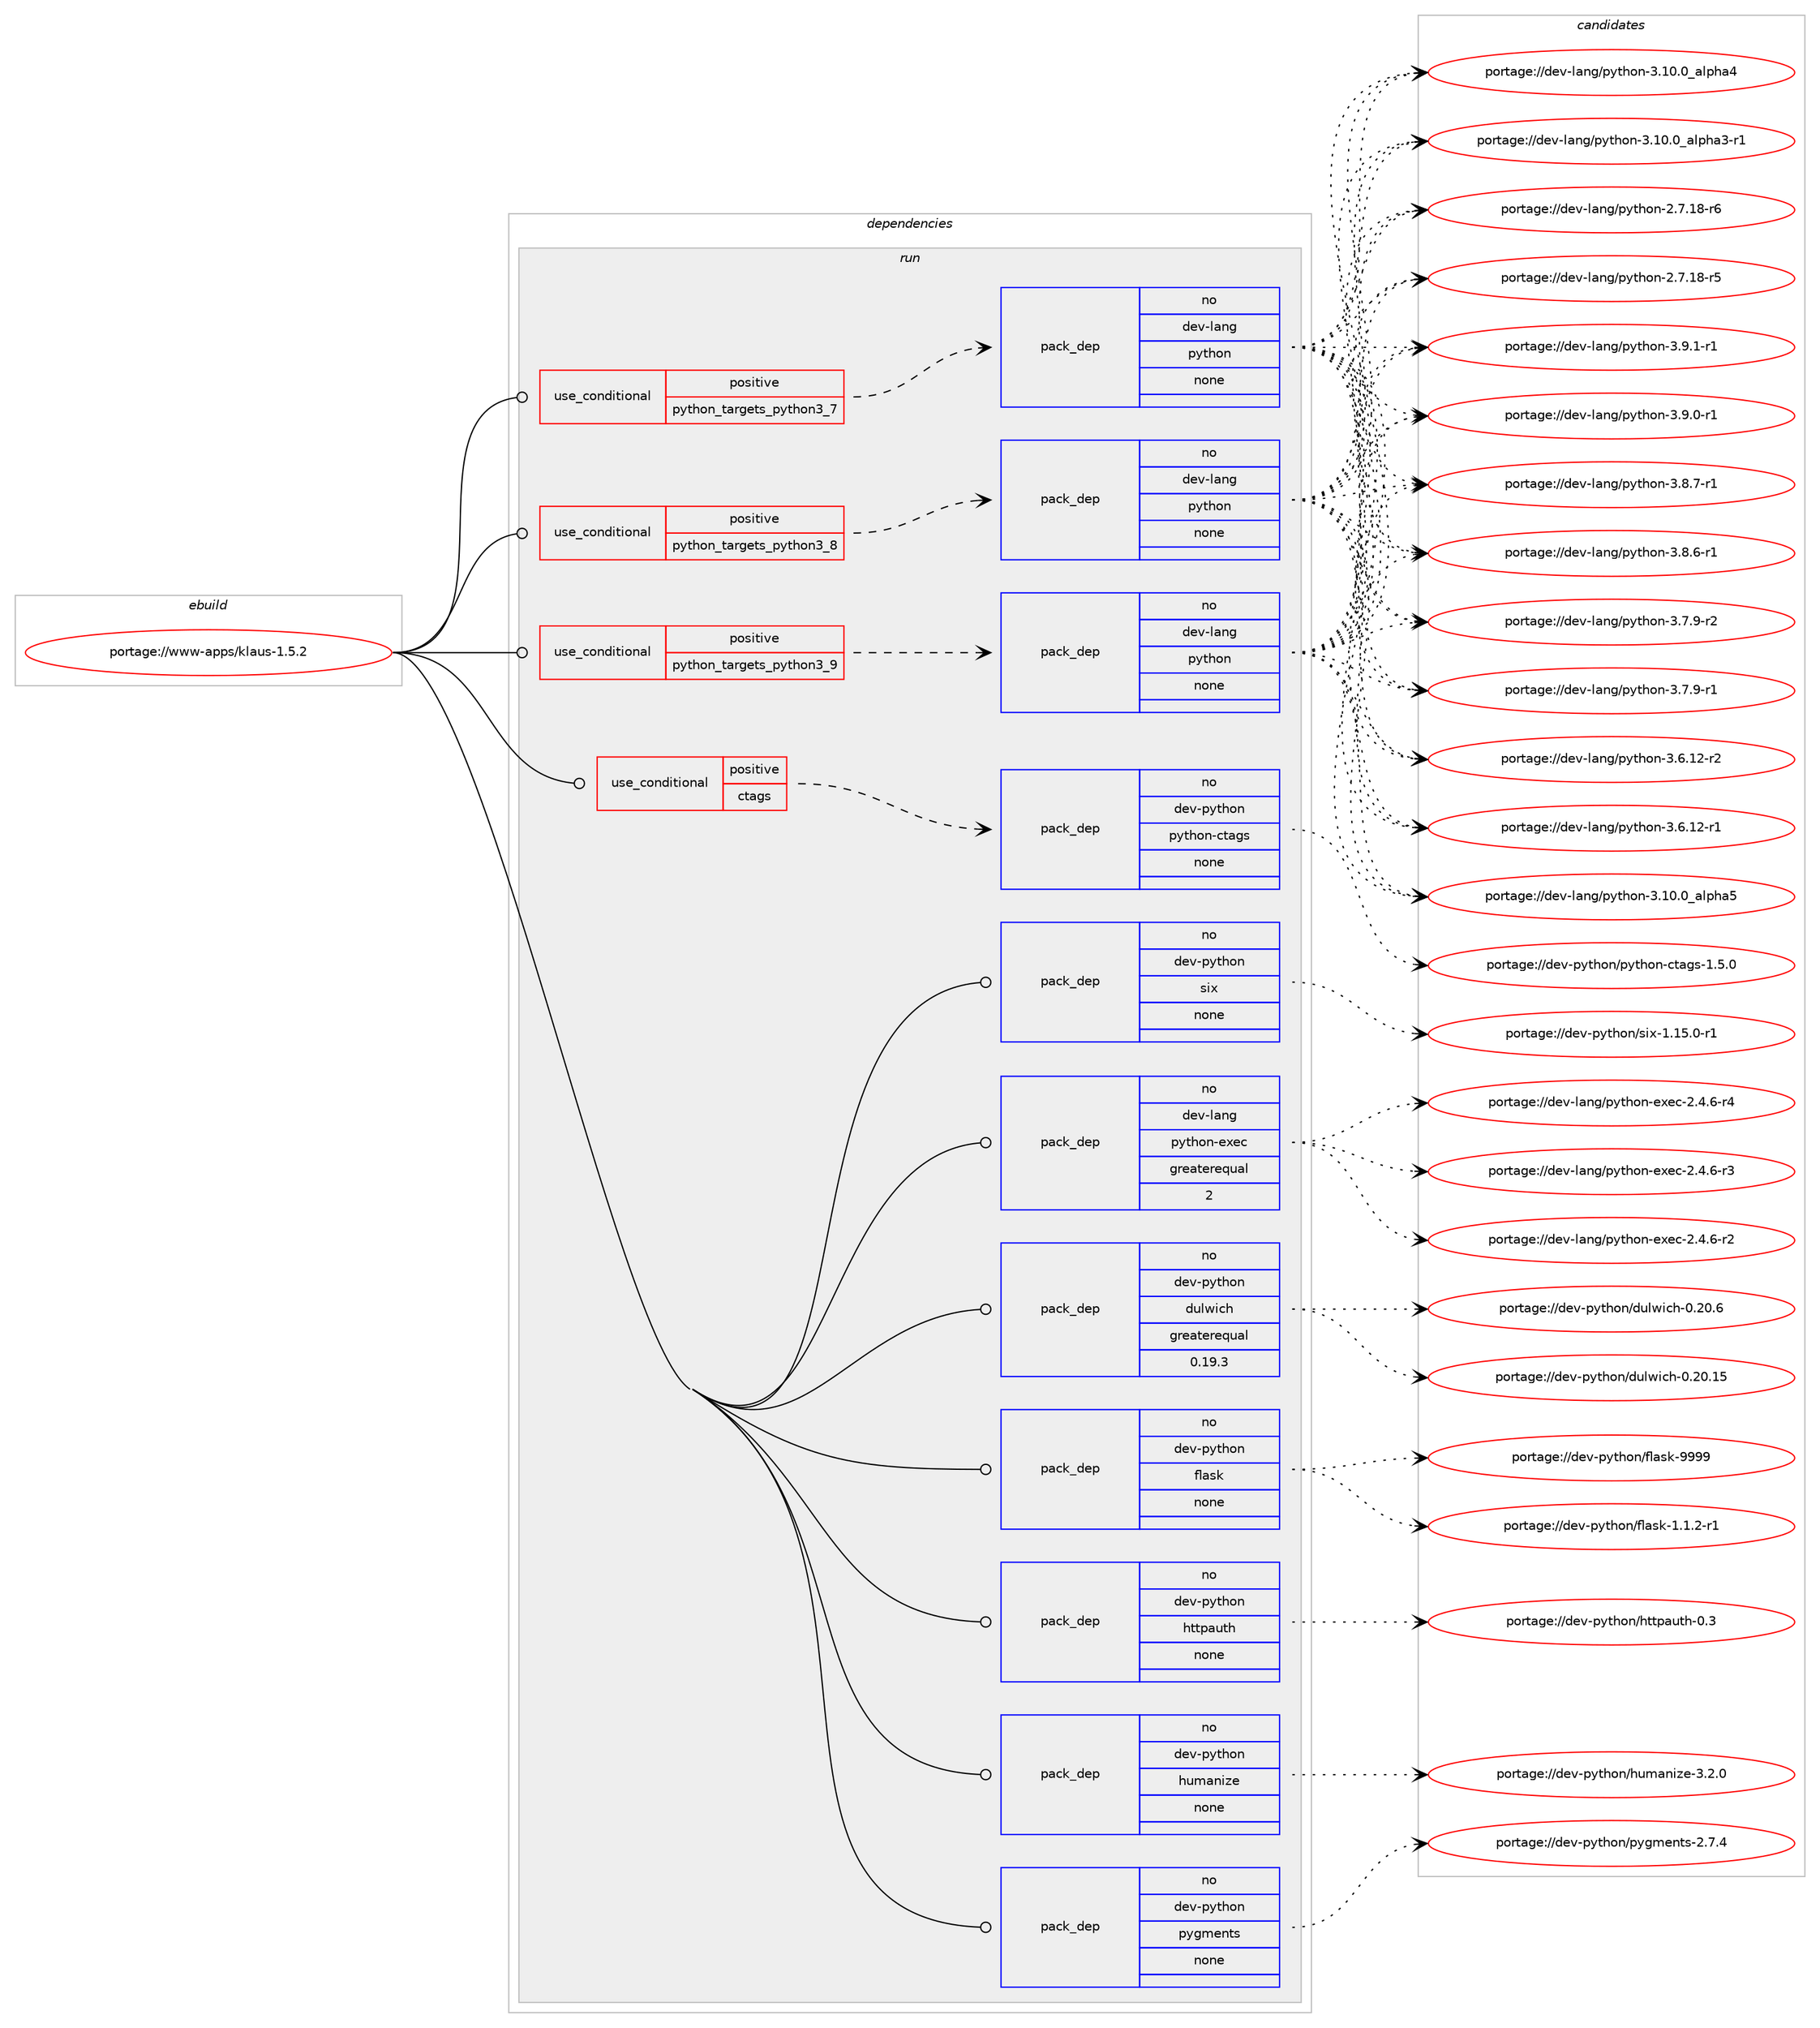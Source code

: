 digraph prolog {

# *************
# Graph options
# *************

newrank=true;
concentrate=true;
compound=true;
graph [rankdir=LR,fontname=Helvetica,fontsize=10,ranksep=1.5];#, ranksep=2.5, nodesep=0.2];
edge  [arrowhead=vee];
node  [fontname=Helvetica,fontsize=10];

# **********
# The ebuild
# **********

subgraph cluster_leftcol {
color=gray;
rank=same;
label=<<i>ebuild</i>>;
id [label="portage://www-apps/klaus-1.5.2", color=red, width=4, href="../www-apps/klaus-1.5.2.svg"];
}

# ****************
# The dependencies
# ****************

subgraph cluster_midcol {
color=gray;
label=<<i>dependencies</i>>;
subgraph cluster_compile {
fillcolor="#eeeeee";
style=filled;
label=<<i>compile</i>>;
}
subgraph cluster_compileandrun {
fillcolor="#eeeeee";
style=filled;
label=<<i>compile and run</i>>;
}
subgraph cluster_run {
fillcolor="#eeeeee";
style=filled;
label=<<i>run</i>>;
subgraph cond1081 {
dependency4799 [label=<<TABLE BORDER="0" CELLBORDER="1" CELLSPACING="0" CELLPADDING="4"><TR><TD ROWSPAN="3" CELLPADDING="10">use_conditional</TD></TR><TR><TD>positive</TD></TR><TR><TD>ctags</TD></TR></TABLE>>, shape=none, color=red];
subgraph pack3670 {
dependency4800 [label=<<TABLE BORDER="0" CELLBORDER="1" CELLSPACING="0" CELLPADDING="4" WIDTH="220"><TR><TD ROWSPAN="6" CELLPADDING="30">pack_dep</TD></TR><TR><TD WIDTH="110">no</TD></TR><TR><TD>dev-python</TD></TR><TR><TD>python-ctags</TD></TR><TR><TD>none</TD></TR><TR><TD></TD></TR></TABLE>>, shape=none, color=blue];
}
dependency4799:e -> dependency4800:w [weight=20,style="dashed",arrowhead="vee"];
}
id:e -> dependency4799:w [weight=20,style="solid",arrowhead="odot"];
subgraph cond1082 {
dependency4801 [label=<<TABLE BORDER="0" CELLBORDER="1" CELLSPACING="0" CELLPADDING="4"><TR><TD ROWSPAN="3" CELLPADDING="10">use_conditional</TD></TR><TR><TD>positive</TD></TR><TR><TD>python_targets_python3_7</TD></TR></TABLE>>, shape=none, color=red];
subgraph pack3671 {
dependency4802 [label=<<TABLE BORDER="0" CELLBORDER="1" CELLSPACING="0" CELLPADDING="4" WIDTH="220"><TR><TD ROWSPAN="6" CELLPADDING="30">pack_dep</TD></TR><TR><TD WIDTH="110">no</TD></TR><TR><TD>dev-lang</TD></TR><TR><TD>python</TD></TR><TR><TD>none</TD></TR><TR><TD></TD></TR></TABLE>>, shape=none, color=blue];
}
dependency4801:e -> dependency4802:w [weight=20,style="dashed",arrowhead="vee"];
}
id:e -> dependency4801:w [weight=20,style="solid",arrowhead="odot"];
subgraph cond1083 {
dependency4803 [label=<<TABLE BORDER="0" CELLBORDER="1" CELLSPACING="0" CELLPADDING="4"><TR><TD ROWSPAN="3" CELLPADDING="10">use_conditional</TD></TR><TR><TD>positive</TD></TR><TR><TD>python_targets_python3_8</TD></TR></TABLE>>, shape=none, color=red];
subgraph pack3672 {
dependency4804 [label=<<TABLE BORDER="0" CELLBORDER="1" CELLSPACING="0" CELLPADDING="4" WIDTH="220"><TR><TD ROWSPAN="6" CELLPADDING="30">pack_dep</TD></TR><TR><TD WIDTH="110">no</TD></TR><TR><TD>dev-lang</TD></TR><TR><TD>python</TD></TR><TR><TD>none</TD></TR><TR><TD></TD></TR></TABLE>>, shape=none, color=blue];
}
dependency4803:e -> dependency4804:w [weight=20,style="dashed",arrowhead="vee"];
}
id:e -> dependency4803:w [weight=20,style="solid",arrowhead="odot"];
subgraph cond1084 {
dependency4805 [label=<<TABLE BORDER="0" CELLBORDER="1" CELLSPACING="0" CELLPADDING="4"><TR><TD ROWSPAN="3" CELLPADDING="10">use_conditional</TD></TR><TR><TD>positive</TD></TR><TR><TD>python_targets_python3_9</TD></TR></TABLE>>, shape=none, color=red];
subgraph pack3673 {
dependency4806 [label=<<TABLE BORDER="0" CELLBORDER="1" CELLSPACING="0" CELLPADDING="4" WIDTH="220"><TR><TD ROWSPAN="6" CELLPADDING="30">pack_dep</TD></TR><TR><TD WIDTH="110">no</TD></TR><TR><TD>dev-lang</TD></TR><TR><TD>python</TD></TR><TR><TD>none</TD></TR><TR><TD></TD></TR></TABLE>>, shape=none, color=blue];
}
dependency4805:e -> dependency4806:w [weight=20,style="dashed",arrowhead="vee"];
}
id:e -> dependency4805:w [weight=20,style="solid",arrowhead="odot"];
subgraph pack3674 {
dependency4807 [label=<<TABLE BORDER="0" CELLBORDER="1" CELLSPACING="0" CELLPADDING="4" WIDTH="220"><TR><TD ROWSPAN="6" CELLPADDING="30">pack_dep</TD></TR><TR><TD WIDTH="110">no</TD></TR><TR><TD>dev-lang</TD></TR><TR><TD>python-exec</TD></TR><TR><TD>greaterequal</TD></TR><TR><TD>2</TD></TR></TABLE>>, shape=none, color=blue];
}
id:e -> dependency4807:w [weight=20,style="solid",arrowhead="odot"];
subgraph pack3675 {
dependency4808 [label=<<TABLE BORDER="0" CELLBORDER="1" CELLSPACING="0" CELLPADDING="4" WIDTH="220"><TR><TD ROWSPAN="6" CELLPADDING="30">pack_dep</TD></TR><TR><TD WIDTH="110">no</TD></TR><TR><TD>dev-python</TD></TR><TR><TD>dulwich</TD></TR><TR><TD>greaterequal</TD></TR><TR><TD>0.19.3</TD></TR></TABLE>>, shape=none, color=blue];
}
id:e -> dependency4808:w [weight=20,style="solid",arrowhead="odot"];
subgraph pack3676 {
dependency4809 [label=<<TABLE BORDER="0" CELLBORDER="1" CELLSPACING="0" CELLPADDING="4" WIDTH="220"><TR><TD ROWSPAN="6" CELLPADDING="30">pack_dep</TD></TR><TR><TD WIDTH="110">no</TD></TR><TR><TD>dev-python</TD></TR><TR><TD>flask</TD></TR><TR><TD>none</TD></TR><TR><TD></TD></TR></TABLE>>, shape=none, color=blue];
}
id:e -> dependency4809:w [weight=20,style="solid",arrowhead="odot"];
subgraph pack3677 {
dependency4810 [label=<<TABLE BORDER="0" CELLBORDER="1" CELLSPACING="0" CELLPADDING="4" WIDTH="220"><TR><TD ROWSPAN="6" CELLPADDING="30">pack_dep</TD></TR><TR><TD WIDTH="110">no</TD></TR><TR><TD>dev-python</TD></TR><TR><TD>httpauth</TD></TR><TR><TD>none</TD></TR><TR><TD></TD></TR></TABLE>>, shape=none, color=blue];
}
id:e -> dependency4810:w [weight=20,style="solid",arrowhead="odot"];
subgraph pack3678 {
dependency4811 [label=<<TABLE BORDER="0" CELLBORDER="1" CELLSPACING="0" CELLPADDING="4" WIDTH="220"><TR><TD ROWSPAN="6" CELLPADDING="30">pack_dep</TD></TR><TR><TD WIDTH="110">no</TD></TR><TR><TD>dev-python</TD></TR><TR><TD>humanize</TD></TR><TR><TD>none</TD></TR><TR><TD></TD></TR></TABLE>>, shape=none, color=blue];
}
id:e -> dependency4811:w [weight=20,style="solid",arrowhead="odot"];
subgraph pack3679 {
dependency4812 [label=<<TABLE BORDER="0" CELLBORDER="1" CELLSPACING="0" CELLPADDING="4" WIDTH="220"><TR><TD ROWSPAN="6" CELLPADDING="30">pack_dep</TD></TR><TR><TD WIDTH="110">no</TD></TR><TR><TD>dev-python</TD></TR><TR><TD>pygments</TD></TR><TR><TD>none</TD></TR><TR><TD></TD></TR></TABLE>>, shape=none, color=blue];
}
id:e -> dependency4812:w [weight=20,style="solid",arrowhead="odot"];
subgraph pack3680 {
dependency4813 [label=<<TABLE BORDER="0" CELLBORDER="1" CELLSPACING="0" CELLPADDING="4" WIDTH="220"><TR><TD ROWSPAN="6" CELLPADDING="30">pack_dep</TD></TR><TR><TD WIDTH="110">no</TD></TR><TR><TD>dev-python</TD></TR><TR><TD>six</TD></TR><TR><TD>none</TD></TR><TR><TD></TD></TR></TABLE>>, shape=none, color=blue];
}
id:e -> dependency4813:w [weight=20,style="solid",arrowhead="odot"];
}
}

# **************
# The candidates
# **************

subgraph cluster_choices {
rank=same;
color=gray;
label=<<i>candidates</i>>;

subgraph choice3670 {
color=black;
nodesep=1;
choice1001011184511212111610411111047112121116104111110459911697103115454946534648 [label="portage://dev-python/python-ctags-1.5.0", color=red, width=4,href="../dev-python/python-ctags-1.5.0.svg"];
dependency4800:e -> choice1001011184511212111610411111047112121116104111110459911697103115454946534648:w [style=dotted,weight="100"];
}
subgraph choice3671 {
color=black;
nodesep=1;
choice1001011184510897110103471121211161041111104551465746494511449 [label="portage://dev-lang/python-3.9.1-r1", color=red, width=4,href="../dev-lang/python-3.9.1-r1.svg"];
choice1001011184510897110103471121211161041111104551465746484511449 [label="portage://dev-lang/python-3.9.0-r1", color=red, width=4,href="../dev-lang/python-3.9.0-r1.svg"];
choice1001011184510897110103471121211161041111104551465646554511449 [label="portage://dev-lang/python-3.8.7-r1", color=red, width=4,href="../dev-lang/python-3.8.7-r1.svg"];
choice1001011184510897110103471121211161041111104551465646544511449 [label="portage://dev-lang/python-3.8.6-r1", color=red, width=4,href="../dev-lang/python-3.8.6-r1.svg"];
choice1001011184510897110103471121211161041111104551465546574511450 [label="portage://dev-lang/python-3.7.9-r2", color=red, width=4,href="../dev-lang/python-3.7.9-r2.svg"];
choice1001011184510897110103471121211161041111104551465546574511449 [label="portage://dev-lang/python-3.7.9-r1", color=red, width=4,href="../dev-lang/python-3.7.9-r1.svg"];
choice100101118451089711010347112121116104111110455146544649504511450 [label="portage://dev-lang/python-3.6.12-r2", color=red, width=4,href="../dev-lang/python-3.6.12-r2.svg"];
choice100101118451089711010347112121116104111110455146544649504511449 [label="portage://dev-lang/python-3.6.12-r1", color=red, width=4,href="../dev-lang/python-3.6.12-r1.svg"];
choice1001011184510897110103471121211161041111104551464948464895971081121049753 [label="portage://dev-lang/python-3.10.0_alpha5", color=red, width=4,href="../dev-lang/python-3.10.0_alpha5.svg"];
choice1001011184510897110103471121211161041111104551464948464895971081121049752 [label="portage://dev-lang/python-3.10.0_alpha4", color=red, width=4,href="../dev-lang/python-3.10.0_alpha4.svg"];
choice10010111845108971101034711212111610411111045514649484648959710811210497514511449 [label="portage://dev-lang/python-3.10.0_alpha3-r1", color=red, width=4,href="../dev-lang/python-3.10.0_alpha3-r1.svg"];
choice100101118451089711010347112121116104111110455046554649564511454 [label="portage://dev-lang/python-2.7.18-r6", color=red, width=4,href="../dev-lang/python-2.7.18-r6.svg"];
choice100101118451089711010347112121116104111110455046554649564511453 [label="portage://dev-lang/python-2.7.18-r5", color=red, width=4,href="../dev-lang/python-2.7.18-r5.svg"];
dependency4802:e -> choice1001011184510897110103471121211161041111104551465746494511449:w [style=dotted,weight="100"];
dependency4802:e -> choice1001011184510897110103471121211161041111104551465746484511449:w [style=dotted,weight="100"];
dependency4802:e -> choice1001011184510897110103471121211161041111104551465646554511449:w [style=dotted,weight="100"];
dependency4802:e -> choice1001011184510897110103471121211161041111104551465646544511449:w [style=dotted,weight="100"];
dependency4802:e -> choice1001011184510897110103471121211161041111104551465546574511450:w [style=dotted,weight="100"];
dependency4802:e -> choice1001011184510897110103471121211161041111104551465546574511449:w [style=dotted,weight="100"];
dependency4802:e -> choice100101118451089711010347112121116104111110455146544649504511450:w [style=dotted,weight="100"];
dependency4802:e -> choice100101118451089711010347112121116104111110455146544649504511449:w [style=dotted,weight="100"];
dependency4802:e -> choice1001011184510897110103471121211161041111104551464948464895971081121049753:w [style=dotted,weight="100"];
dependency4802:e -> choice1001011184510897110103471121211161041111104551464948464895971081121049752:w [style=dotted,weight="100"];
dependency4802:e -> choice10010111845108971101034711212111610411111045514649484648959710811210497514511449:w [style=dotted,weight="100"];
dependency4802:e -> choice100101118451089711010347112121116104111110455046554649564511454:w [style=dotted,weight="100"];
dependency4802:e -> choice100101118451089711010347112121116104111110455046554649564511453:w [style=dotted,weight="100"];
}
subgraph choice3672 {
color=black;
nodesep=1;
choice1001011184510897110103471121211161041111104551465746494511449 [label="portage://dev-lang/python-3.9.1-r1", color=red, width=4,href="../dev-lang/python-3.9.1-r1.svg"];
choice1001011184510897110103471121211161041111104551465746484511449 [label="portage://dev-lang/python-3.9.0-r1", color=red, width=4,href="../dev-lang/python-3.9.0-r1.svg"];
choice1001011184510897110103471121211161041111104551465646554511449 [label="portage://dev-lang/python-3.8.7-r1", color=red, width=4,href="../dev-lang/python-3.8.7-r1.svg"];
choice1001011184510897110103471121211161041111104551465646544511449 [label="portage://dev-lang/python-3.8.6-r1", color=red, width=4,href="../dev-lang/python-3.8.6-r1.svg"];
choice1001011184510897110103471121211161041111104551465546574511450 [label="portage://dev-lang/python-3.7.9-r2", color=red, width=4,href="../dev-lang/python-3.7.9-r2.svg"];
choice1001011184510897110103471121211161041111104551465546574511449 [label="portage://dev-lang/python-3.7.9-r1", color=red, width=4,href="../dev-lang/python-3.7.9-r1.svg"];
choice100101118451089711010347112121116104111110455146544649504511450 [label="portage://dev-lang/python-3.6.12-r2", color=red, width=4,href="../dev-lang/python-3.6.12-r2.svg"];
choice100101118451089711010347112121116104111110455146544649504511449 [label="portage://dev-lang/python-3.6.12-r1", color=red, width=4,href="../dev-lang/python-3.6.12-r1.svg"];
choice1001011184510897110103471121211161041111104551464948464895971081121049753 [label="portage://dev-lang/python-3.10.0_alpha5", color=red, width=4,href="../dev-lang/python-3.10.0_alpha5.svg"];
choice1001011184510897110103471121211161041111104551464948464895971081121049752 [label="portage://dev-lang/python-3.10.0_alpha4", color=red, width=4,href="../dev-lang/python-3.10.0_alpha4.svg"];
choice10010111845108971101034711212111610411111045514649484648959710811210497514511449 [label="portage://dev-lang/python-3.10.0_alpha3-r1", color=red, width=4,href="../dev-lang/python-3.10.0_alpha3-r1.svg"];
choice100101118451089711010347112121116104111110455046554649564511454 [label="portage://dev-lang/python-2.7.18-r6", color=red, width=4,href="../dev-lang/python-2.7.18-r6.svg"];
choice100101118451089711010347112121116104111110455046554649564511453 [label="portage://dev-lang/python-2.7.18-r5", color=red, width=4,href="../dev-lang/python-2.7.18-r5.svg"];
dependency4804:e -> choice1001011184510897110103471121211161041111104551465746494511449:w [style=dotted,weight="100"];
dependency4804:e -> choice1001011184510897110103471121211161041111104551465746484511449:w [style=dotted,weight="100"];
dependency4804:e -> choice1001011184510897110103471121211161041111104551465646554511449:w [style=dotted,weight="100"];
dependency4804:e -> choice1001011184510897110103471121211161041111104551465646544511449:w [style=dotted,weight="100"];
dependency4804:e -> choice1001011184510897110103471121211161041111104551465546574511450:w [style=dotted,weight="100"];
dependency4804:e -> choice1001011184510897110103471121211161041111104551465546574511449:w [style=dotted,weight="100"];
dependency4804:e -> choice100101118451089711010347112121116104111110455146544649504511450:w [style=dotted,weight="100"];
dependency4804:e -> choice100101118451089711010347112121116104111110455146544649504511449:w [style=dotted,weight="100"];
dependency4804:e -> choice1001011184510897110103471121211161041111104551464948464895971081121049753:w [style=dotted,weight="100"];
dependency4804:e -> choice1001011184510897110103471121211161041111104551464948464895971081121049752:w [style=dotted,weight="100"];
dependency4804:e -> choice10010111845108971101034711212111610411111045514649484648959710811210497514511449:w [style=dotted,weight="100"];
dependency4804:e -> choice100101118451089711010347112121116104111110455046554649564511454:w [style=dotted,weight="100"];
dependency4804:e -> choice100101118451089711010347112121116104111110455046554649564511453:w [style=dotted,weight="100"];
}
subgraph choice3673 {
color=black;
nodesep=1;
choice1001011184510897110103471121211161041111104551465746494511449 [label="portage://dev-lang/python-3.9.1-r1", color=red, width=4,href="../dev-lang/python-3.9.1-r1.svg"];
choice1001011184510897110103471121211161041111104551465746484511449 [label="portage://dev-lang/python-3.9.0-r1", color=red, width=4,href="../dev-lang/python-3.9.0-r1.svg"];
choice1001011184510897110103471121211161041111104551465646554511449 [label="portage://dev-lang/python-3.8.7-r1", color=red, width=4,href="../dev-lang/python-3.8.7-r1.svg"];
choice1001011184510897110103471121211161041111104551465646544511449 [label="portage://dev-lang/python-3.8.6-r1", color=red, width=4,href="../dev-lang/python-3.8.6-r1.svg"];
choice1001011184510897110103471121211161041111104551465546574511450 [label="portage://dev-lang/python-3.7.9-r2", color=red, width=4,href="../dev-lang/python-3.7.9-r2.svg"];
choice1001011184510897110103471121211161041111104551465546574511449 [label="portage://dev-lang/python-3.7.9-r1", color=red, width=4,href="../dev-lang/python-3.7.9-r1.svg"];
choice100101118451089711010347112121116104111110455146544649504511450 [label="portage://dev-lang/python-3.6.12-r2", color=red, width=4,href="../dev-lang/python-3.6.12-r2.svg"];
choice100101118451089711010347112121116104111110455146544649504511449 [label="portage://dev-lang/python-3.6.12-r1", color=red, width=4,href="../dev-lang/python-3.6.12-r1.svg"];
choice1001011184510897110103471121211161041111104551464948464895971081121049753 [label="portage://dev-lang/python-3.10.0_alpha5", color=red, width=4,href="../dev-lang/python-3.10.0_alpha5.svg"];
choice1001011184510897110103471121211161041111104551464948464895971081121049752 [label="portage://dev-lang/python-3.10.0_alpha4", color=red, width=4,href="../dev-lang/python-3.10.0_alpha4.svg"];
choice10010111845108971101034711212111610411111045514649484648959710811210497514511449 [label="portage://dev-lang/python-3.10.0_alpha3-r1", color=red, width=4,href="../dev-lang/python-3.10.0_alpha3-r1.svg"];
choice100101118451089711010347112121116104111110455046554649564511454 [label="portage://dev-lang/python-2.7.18-r6", color=red, width=4,href="../dev-lang/python-2.7.18-r6.svg"];
choice100101118451089711010347112121116104111110455046554649564511453 [label="portage://dev-lang/python-2.7.18-r5", color=red, width=4,href="../dev-lang/python-2.7.18-r5.svg"];
dependency4806:e -> choice1001011184510897110103471121211161041111104551465746494511449:w [style=dotted,weight="100"];
dependency4806:e -> choice1001011184510897110103471121211161041111104551465746484511449:w [style=dotted,weight="100"];
dependency4806:e -> choice1001011184510897110103471121211161041111104551465646554511449:w [style=dotted,weight="100"];
dependency4806:e -> choice1001011184510897110103471121211161041111104551465646544511449:w [style=dotted,weight="100"];
dependency4806:e -> choice1001011184510897110103471121211161041111104551465546574511450:w [style=dotted,weight="100"];
dependency4806:e -> choice1001011184510897110103471121211161041111104551465546574511449:w [style=dotted,weight="100"];
dependency4806:e -> choice100101118451089711010347112121116104111110455146544649504511450:w [style=dotted,weight="100"];
dependency4806:e -> choice100101118451089711010347112121116104111110455146544649504511449:w [style=dotted,weight="100"];
dependency4806:e -> choice1001011184510897110103471121211161041111104551464948464895971081121049753:w [style=dotted,weight="100"];
dependency4806:e -> choice1001011184510897110103471121211161041111104551464948464895971081121049752:w [style=dotted,weight="100"];
dependency4806:e -> choice10010111845108971101034711212111610411111045514649484648959710811210497514511449:w [style=dotted,weight="100"];
dependency4806:e -> choice100101118451089711010347112121116104111110455046554649564511454:w [style=dotted,weight="100"];
dependency4806:e -> choice100101118451089711010347112121116104111110455046554649564511453:w [style=dotted,weight="100"];
}
subgraph choice3674 {
color=black;
nodesep=1;
choice10010111845108971101034711212111610411111045101120101994550465246544511452 [label="portage://dev-lang/python-exec-2.4.6-r4", color=red, width=4,href="../dev-lang/python-exec-2.4.6-r4.svg"];
choice10010111845108971101034711212111610411111045101120101994550465246544511451 [label="portage://dev-lang/python-exec-2.4.6-r3", color=red, width=4,href="../dev-lang/python-exec-2.4.6-r3.svg"];
choice10010111845108971101034711212111610411111045101120101994550465246544511450 [label="portage://dev-lang/python-exec-2.4.6-r2", color=red, width=4,href="../dev-lang/python-exec-2.4.6-r2.svg"];
dependency4807:e -> choice10010111845108971101034711212111610411111045101120101994550465246544511452:w [style=dotted,weight="100"];
dependency4807:e -> choice10010111845108971101034711212111610411111045101120101994550465246544511451:w [style=dotted,weight="100"];
dependency4807:e -> choice10010111845108971101034711212111610411111045101120101994550465246544511450:w [style=dotted,weight="100"];
}
subgraph choice3675 {
color=black;
nodesep=1;
choice10010111845112121116104111110471001171081191059910445484650484654 [label="portage://dev-python/dulwich-0.20.6", color=red, width=4,href="../dev-python/dulwich-0.20.6.svg"];
choice1001011184511212111610411111047100117108119105991044548465048464953 [label="portage://dev-python/dulwich-0.20.15", color=red, width=4,href="../dev-python/dulwich-0.20.15.svg"];
dependency4808:e -> choice10010111845112121116104111110471001171081191059910445484650484654:w [style=dotted,weight="100"];
dependency4808:e -> choice1001011184511212111610411111047100117108119105991044548465048464953:w [style=dotted,weight="100"];
}
subgraph choice3676 {
color=black;
nodesep=1;
choice1001011184511212111610411111047102108971151074557575757 [label="portage://dev-python/flask-9999", color=red, width=4,href="../dev-python/flask-9999.svg"];
choice1001011184511212111610411111047102108971151074549464946504511449 [label="portage://dev-python/flask-1.1.2-r1", color=red, width=4,href="../dev-python/flask-1.1.2-r1.svg"];
dependency4809:e -> choice1001011184511212111610411111047102108971151074557575757:w [style=dotted,weight="100"];
dependency4809:e -> choice1001011184511212111610411111047102108971151074549464946504511449:w [style=dotted,weight="100"];
}
subgraph choice3677 {
color=black;
nodesep=1;
choice10010111845112121116104111110471041161161129711711610445484651 [label="portage://dev-python/httpauth-0.3", color=red, width=4,href="../dev-python/httpauth-0.3.svg"];
dependency4810:e -> choice10010111845112121116104111110471041161161129711711610445484651:w [style=dotted,weight="100"];
}
subgraph choice3678 {
color=black;
nodesep=1;
choice100101118451121211161041111104710411710997110105122101455146504648 [label="portage://dev-python/humanize-3.2.0", color=red, width=4,href="../dev-python/humanize-3.2.0.svg"];
dependency4811:e -> choice100101118451121211161041111104710411710997110105122101455146504648:w [style=dotted,weight="100"];
}
subgraph choice3679 {
color=black;
nodesep=1;
choice1001011184511212111610411111047112121103109101110116115455046554652 [label="portage://dev-python/pygments-2.7.4", color=red, width=4,href="../dev-python/pygments-2.7.4.svg"];
dependency4812:e -> choice1001011184511212111610411111047112121103109101110116115455046554652:w [style=dotted,weight="100"];
}
subgraph choice3680 {
color=black;
nodesep=1;
choice1001011184511212111610411111047115105120454946495346484511449 [label="portage://dev-python/six-1.15.0-r1", color=red, width=4,href="../dev-python/six-1.15.0-r1.svg"];
dependency4813:e -> choice1001011184511212111610411111047115105120454946495346484511449:w [style=dotted,weight="100"];
}
}

}
